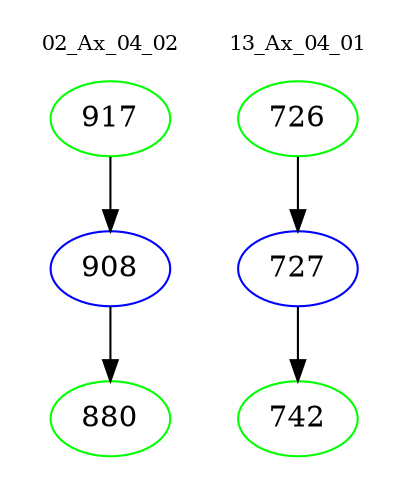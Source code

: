 digraph{
subgraph cluster_0 {
color = white
label = "02_Ax_04_02";
fontsize=10;
T0_917 [label="917", color="green"]
T0_917 -> T0_908 [color="black"]
T0_908 [label="908", color="blue"]
T0_908 -> T0_880 [color="black"]
T0_880 [label="880", color="green"]
}
subgraph cluster_1 {
color = white
label = "13_Ax_04_01";
fontsize=10;
T1_726 [label="726", color="green"]
T1_726 -> T1_727 [color="black"]
T1_727 [label="727", color="blue"]
T1_727 -> T1_742 [color="black"]
T1_742 [label="742", color="green"]
}
}
